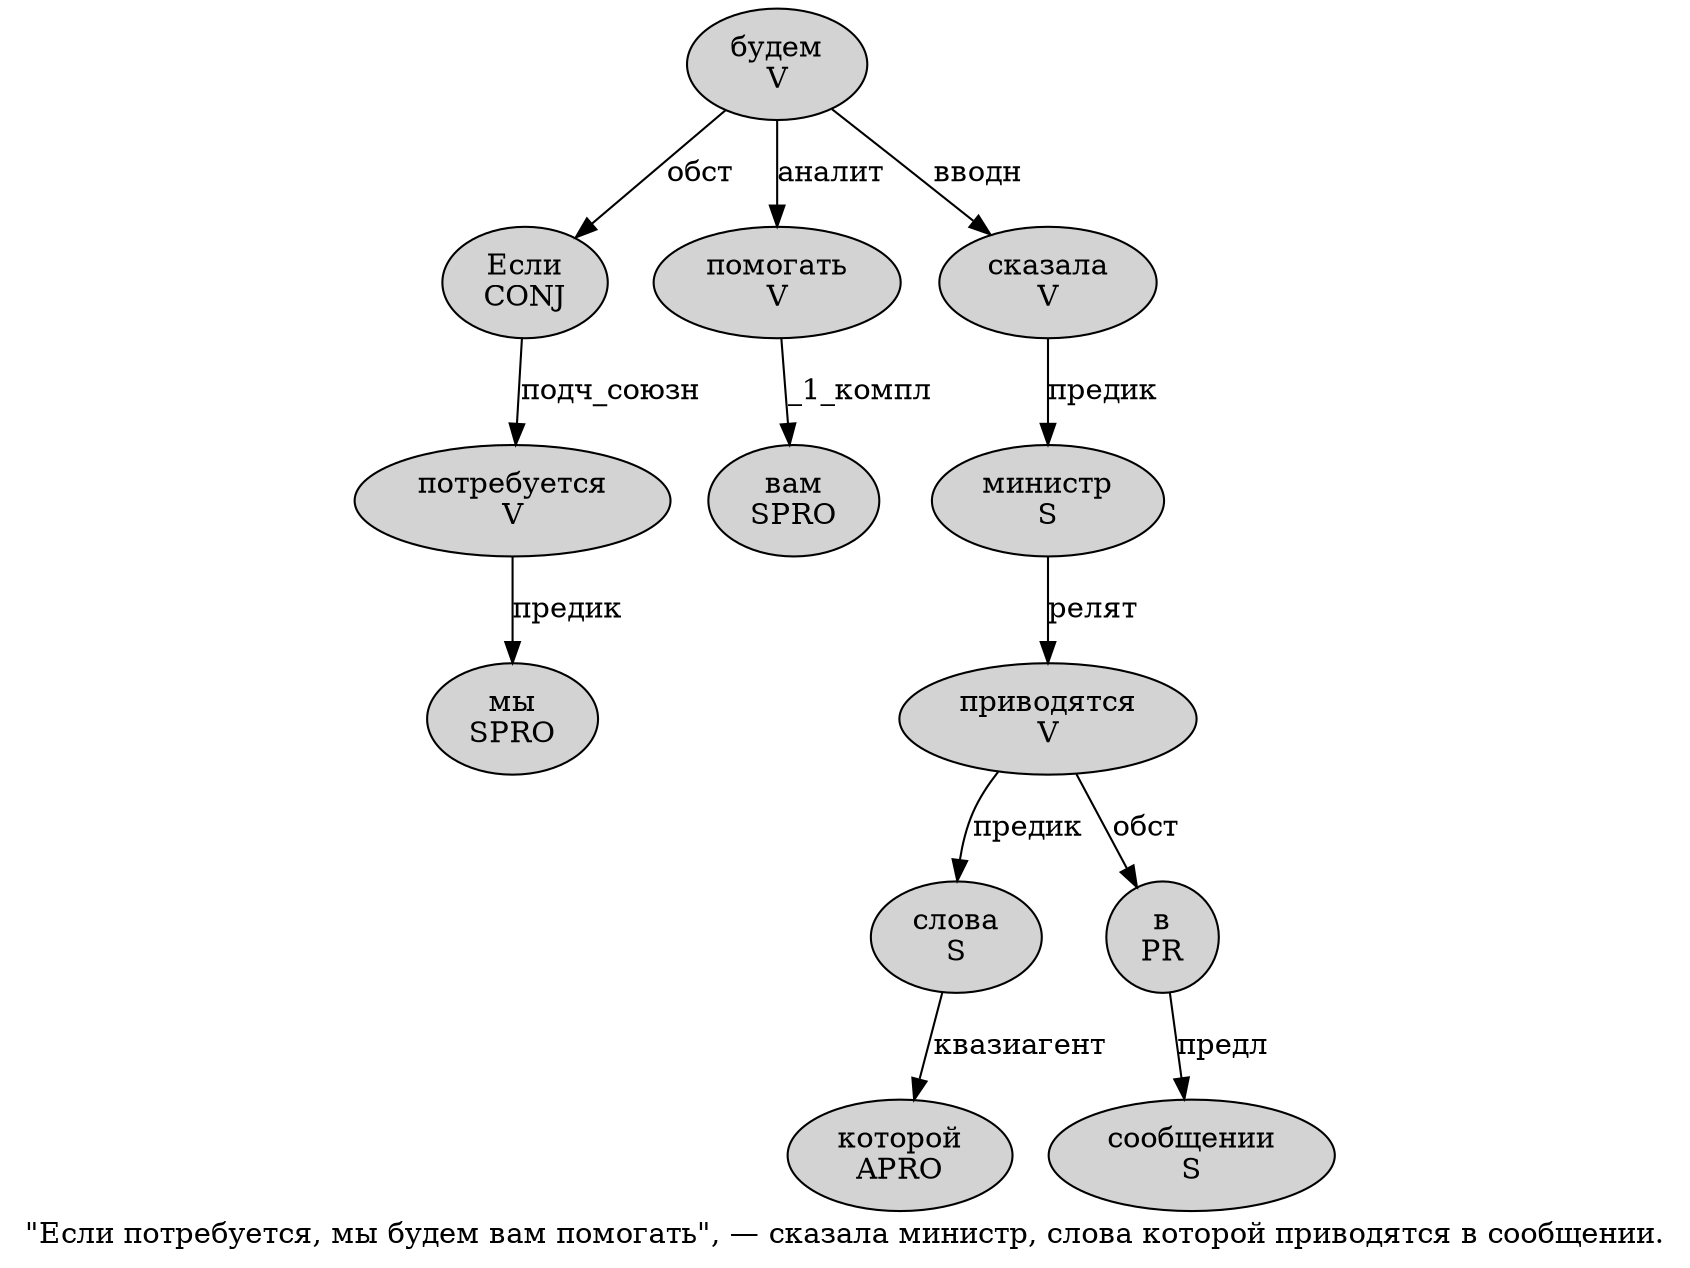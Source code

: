 digraph SENTENCE_743 {
	graph [label="\"Если потребуется, мы будем вам помогать\", — сказала министр, слова которой приводятся в сообщении."]
	node [style=filled]
		1 [label="Если
CONJ" color="" fillcolor=lightgray penwidth=1 shape=ellipse]
		2 [label="потребуется
V" color="" fillcolor=lightgray penwidth=1 shape=ellipse]
		4 [label="мы
SPRO" color="" fillcolor=lightgray penwidth=1 shape=ellipse]
		5 [label="будем
V" color="" fillcolor=lightgray penwidth=1 shape=ellipse]
		6 [label="вам
SPRO" color="" fillcolor=lightgray penwidth=1 shape=ellipse]
		7 [label="помогать
V" color="" fillcolor=lightgray penwidth=1 shape=ellipse]
		11 [label="сказала
V" color="" fillcolor=lightgray penwidth=1 shape=ellipse]
		12 [label="министр
S" color="" fillcolor=lightgray penwidth=1 shape=ellipse]
		14 [label="слова
S" color="" fillcolor=lightgray penwidth=1 shape=ellipse]
		15 [label="которой
APRO" color="" fillcolor=lightgray penwidth=1 shape=ellipse]
		16 [label="приводятся
V" color="" fillcolor=lightgray penwidth=1 shape=ellipse]
		17 [label="в
PR" color="" fillcolor=lightgray penwidth=1 shape=ellipse]
		18 [label="сообщении
S" color="" fillcolor=lightgray penwidth=1 shape=ellipse]
			2 -> 4 [label="предик"]
			5 -> 1 [label="обст"]
			5 -> 7 [label="аналит"]
			5 -> 11 [label="вводн"]
			11 -> 12 [label="предик"]
			7 -> 6 [label="_1_компл"]
			14 -> 15 [label="квазиагент"]
			1 -> 2 [label="подч_союзн"]
			12 -> 16 [label="релят"]
			17 -> 18 [label="предл"]
			16 -> 14 [label="предик"]
			16 -> 17 [label="обст"]
}